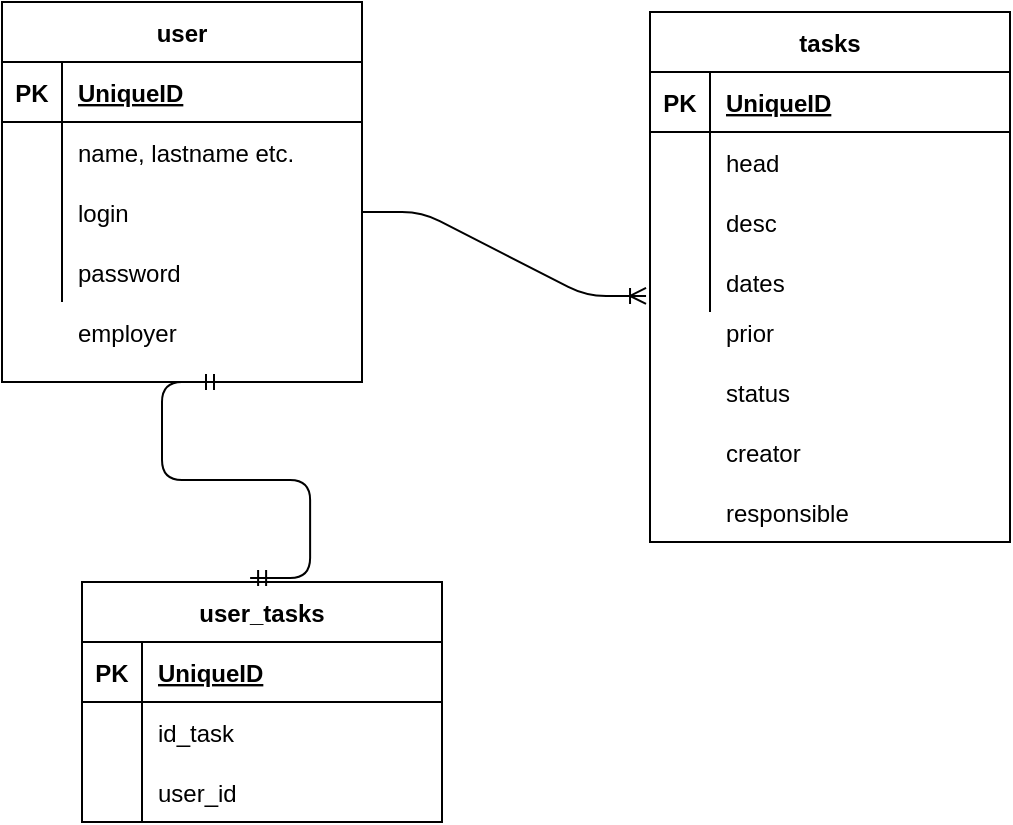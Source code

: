 <mxfile version="14.9.6" type="github">
  <diagram id="9Lovse9u0hvmHdRQPO8t" name="Page-1">
    <mxGraphModel dx="1422" dy="794" grid="1" gridSize="10" guides="1" tooltips="1" connect="1" arrows="1" fold="1" page="1" pageScale="1" pageWidth="827" pageHeight="1169" math="0" shadow="0">
      <root>
        <mxCell id="0" />
        <mxCell id="1" parent="0" />
        <mxCell id="Iy4B4WJV5mHsffkdvs_b-1" value="tasks" style="shape=table;startSize=30;container=1;collapsible=1;childLayout=tableLayout;fixedRows=1;rowLines=0;fontStyle=1;align=center;resizeLast=1;" vertex="1" parent="1">
          <mxGeometry x="414" y="275" width="180" height="265" as="geometry" />
        </mxCell>
        <mxCell id="Iy4B4WJV5mHsffkdvs_b-2" value="" style="shape=partialRectangle;collapsible=0;dropTarget=0;pointerEvents=0;fillColor=none;top=0;left=0;bottom=1;right=0;points=[[0,0.5],[1,0.5]];portConstraint=eastwest;" vertex="1" parent="Iy4B4WJV5mHsffkdvs_b-1">
          <mxGeometry y="30" width="180" height="30" as="geometry" />
        </mxCell>
        <mxCell id="Iy4B4WJV5mHsffkdvs_b-3" value="PK" style="shape=partialRectangle;connectable=0;fillColor=none;top=0;left=0;bottom=0;right=0;fontStyle=1;overflow=hidden;" vertex="1" parent="Iy4B4WJV5mHsffkdvs_b-2">
          <mxGeometry width="30" height="30" as="geometry" />
        </mxCell>
        <mxCell id="Iy4B4WJV5mHsffkdvs_b-4" value="UniqueID" style="shape=partialRectangle;connectable=0;fillColor=none;top=0;left=0;bottom=0;right=0;align=left;spacingLeft=6;fontStyle=5;overflow=hidden;" vertex="1" parent="Iy4B4WJV5mHsffkdvs_b-2">
          <mxGeometry x="30" width="150" height="30" as="geometry" />
        </mxCell>
        <mxCell id="Iy4B4WJV5mHsffkdvs_b-5" value="" style="shape=partialRectangle;collapsible=0;dropTarget=0;pointerEvents=0;fillColor=none;top=0;left=0;bottom=0;right=0;points=[[0,0.5],[1,0.5]];portConstraint=eastwest;" vertex="1" parent="Iy4B4WJV5mHsffkdvs_b-1">
          <mxGeometry y="60" width="180" height="30" as="geometry" />
        </mxCell>
        <mxCell id="Iy4B4WJV5mHsffkdvs_b-6" value="" style="shape=partialRectangle;connectable=0;fillColor=none;top=0;left=0;bottom=0;right=0;editable=1;overflow=hidden;" vertex="1" parent="Iy4B4WJV5mHsffkdvs_b-5">
          <mxGeometry width="30" height="30" as="geometry" />
        </mxCell>
        <mxCell id="Iy4B4WJV5mHsffkdvs_b-7" value="head   " style="shape=partialRectangle;connectable=0;fillColor=none;top=0;left=0;bottom=0;right=0;align=left;spacingLeft=6;overflow=hidden;" vertex="1" parent="Iy4B4WJV5mHsffkdvs_b-5">
          <mxGeometry x="30" width="150" height="30" as="geometry" />
        </mxCell>
        <mxCell id="Iy4B4WJV5mHsffkdvs_b-8" value="" style="shape=partialRectangle;collapsible=0;dropTarget=0;pointerEvents=0;fillColor=none;top=0;left=0;bottom=0;right=0;points=[[0,0.5],[1,0.5]];portConstraint=eastwest;" vertex="1" parent="Iy4B4WJV5mHsffkdvs_b-1">
          <mxGeometry y="90" width="180" height="30" as="geometry" />
        </mxCell>
        <mxCell id="Iy4B4WJV5mHsffkdvs_b-9" value="" style="shape=partialRectangle;connectable=0;fillColor=none;top=0;left=0;bottom=0;right=0;editable=1;overflow=hidden;" vertex="1" parent="Iy4B4WJV5mHsffkdvs_b-8">
          <mxGeometry width="30" height="30" as="geometry" />
        </mxCell>
        <mxCell id="Iy4B4WJV5mHsffkdvs_b-10" value="desc" style="shape=partialRectangle;connectable=0;fillColor=none;top=0;left=0;bottom=0;right=0;align=left;spacingLeft=6;overflow=hidden;" vertex="1" parent="Iy4B4WJV5mHsffkdvs_b-8">
          <mxGeometry x="30" width="150" height="30" as="geometry" />
        </mxCell>
        <mxCell id="Iy4B4WJV5mHsffkdvs_b-11" value="" style="shape=partialRectangle;collapsible=0;dropTarget=0;pointerEvents=0;fillColor=none;top=0;left=0;bottom=0;right=0;points=[[0,0.5],[1,0.5]];portConstraint=eastwest;" vertex="1" parent="Iy4B4WJV5mHsffkdvs_b-1">
          <mxGeometry y="120" width="180" height="30" as="geometry" />
        </mxCell>
        <mxCell id="Iy4B4WJV5mHsffkdvs_b-12" value="" style="shape=partialRectangle;connectable=0;fillColor=none;top=0;left=0;bottom=0;right=0;editable=1;overflow=hidden;" vertex="1" parent="Iy4B4WJV5mHsffkdvs_b-11">
          <mxGeometry width="30" height="30" as="geometry" />
        </mxCell>
        <mxCell id="Iy4B4WJV5mHsffkdvs_b-13" value="dates" style="shape=partialRectangle;connectable=0;fillColor=none;top=0;left=0;bottom=0;right=0;align=left;spacingLeft=6;overflow=hidden;" vertex="1" parent="Iy4B4WJV5mHsffkdvs_b-11">
          <mxGeometry x="30" width="150" height="30" as="geometry" />
        </mxCell>
        <mxCell id="Iy4B4WJV5mHsffkdvs_b-14" value="user" style="shape=table;startSize=30;container=1;collapsible=1;childLayout=tableLayout;fixedRows=1;rowLines=0;fontStyle=1;align=center;resizeLast=1;" vertex="1" parent="1">
          <mxGeometry x="90" y="270" width="180" height="190" as="geometry" />
        </mxCell>
        <mxCell id="Iy4B4WJV5mHsffkdvs_b-15" value="" style="shape=partialRectangle;collapsible=0;dropTarget=0;pointerEvents=0;fillColor=none;top=0;left=0;bottom=1;right=0;points=[[0,0.5],[1,0.5]];portConstraint=eastwest;" vertex="1" parent="Iy4B4WJV5mHsffkdvs_b-14">
          <mxGeometry y="30" width="180" height="30" as="geometry" />
        </mxCell>
        <mxCell id="Iy4B4WJV5mHsffkdvs_b-16" value="PK" style="shape=partialRectangle;connectable=0;fillColor=none;top=0;left=0;bottom=0;right=0;fontStyle=1;overflow=hidden;" vertex="1" parent="Iy4B4WJV5mHsffkdvs_b-15">
          <mxGeometry width="30" height="30" as="geometry" />
        </mxCell>
        <mxCell id="Iy4B4WJV5mHsffkdvs_b-17" value="UniqueID" style="shape=partialRectangle;connectable=0;fillColor=none;top=0;left=0;bottom=0;right=0;align=left;spacingLeft=6;fontStyle=5;overflow=hidden;" vertex="1" parent="Iy4B4WJV5mHsffkdvs_b-15">
          <mxGeometry x="30" width="150" height="30" as="geometry" />
        </mxCell>
        <mxCell id="Iy4B4WJV5mHsffkdvs_b-18" value="" style="shape=partialRectangle;collapsible=0;dropTarget=0;pointerEvents=0;fillColor=none;top=0;left=0;bottom=0;right=0;points=[[0,0.5],[1,0.5]];portConstraint=eastwest;" vertex="1" parent="Iy4B4WJV5mHsffkdvs_b-14">
          <mxGeometry y="60" width="180" height="30" as="geometry" />
        </mxCell>
        <mxCell id="Iy4B4WJV5mHsffkdvs_b-19" value="" style="shape=partialRectangle;connectable=0;fillColor=none;top=0;left=0;bottom=0;right=0;editable=1;overflow=hidden;" vertex="1" parent="Iy4B4WJV5mHsffkdvs_b-18">
          <mxGeometry width="30" height="30" as="geometry" />
        </mxCell>
        <mxCell id="Iy4B4WJV5mHsffkdvs_b-20" value="name, lastname etc." style="shape=partialRectangle;connectable=0;fillColor=none;top=0;left=0;bottom=0;right=0;align=left;spacingLeft=6;overflow=hidden;" vertex="1" parent="Iy4B4WJV5mHsffkdvs_b-18">
          <mxGeometry x="30" width="150" height="30" as="geometry" />
        </mxCell>
        <mxCell id="Iy4B4WJV5mHsffkdvs_b-21" value="" style="shape=partialRectangle;collapsible=0;dropTarget=0;pointerEvents=0;fillColor=none;top=0;left=0;bottom=0;right=0;points=[[0,0.5],[1,0.5]];portConstraint=eastwest;" vertex="1" parent="Iy4B4WJV5mHsffkdvs_b-14">
          <mxGeometry y="90" width="180" height="30" as="geometry" />
        </mxCell>
        <mxCell id="Iy4B4WJV5mHsffkdvs_b-22" value="" style="shape=partialRectangle;connectable=0;fillColor=none;top=0;left=0;bottom=0;right=0;editable=1;overflow=hidden;" vertex="1" parent="Iy4B4WJV5mHsffkdvs_b-21">
          <mxGeometry width="30" height="30" as="geometry" />
        </mxCell>
        <mxCell id="Iy4B4WJV5mHsffkdvs_b-23" value="login" style="shape=partialRectangle;connectable=0;fillColor=none;top=0;left=0;bottom=0;right=0;align=left;spacingLeft=6;overflow=hidden;" vertex="1" parent="Iy4B4WJV5mHsffkdvs_b-21">
          <mxGeometry x="30" width="150" height="30" as="geometry" />
        </mxCell>
        <mxCell id="Iy4B4WJV5mHsffkdvs_b-24" value="" style="shape=partialRectangle;collapsible=0;dropTarget=0;pointerEvents=0;fillColor=none;top=0;left=0;bottom=0;right=0;points=[[0,0.5],[1,0.5]];portConstraint=eastwest;" vertex="1" parent="Iy4B4WJV5mHsffkdvs_b-14">
          <mxGeometry y="120" width="180" height="30" as="geometry" />
        </mxCell>
        <mxCell id="Iy4B4WJV5mHsffkdvs_b-25" value="" style="shape=partialRectangle;connectable=0;fillColor=none;top=0;left=0;bottom=0;right=0;editable=1;overflow=hidden;" vertex="1" parent="Iy4B4WJV5mHsffkdvs_b-24">
          <mxGeometry width="30" height="30" as="geometry" />
        </mxCell>
        <mxCell id="Iy4B4WJV5mHsffkdvs_b-26" value="password" style="shape=partialRectangle;connectable=0;fillColor=none;top=0;left=0;bottom=0;right=0;align=left;spacingLeft=6;overflow=hidden;" vertex="1" parent="Iy4B4WJV5mHsffkdvs_b-24">
          <mxGeometry x="30" width="150" height="30" as="geometry" />
        </mxCell>
        <mxCell id="Iy4B4WJV5mHsffkdvs_b-28" value="employer" style="shape=partialRectangle;connectable=0;fillColor=none;top=0;left=0;bottom=0;right=0;align=left;spacingLeft=6;overflow=hidden;" vertex="1" parent="1">
          <mxGeometry x="120" y="420" width="150" height="30" as="geometry" />
        </mxCell>
        <mxCell id="Iy4B4WJV5mHsffkdvs_b-29" value="prior" style="shape=partialRectangle;connectable=0;fillColor=none;top=0;left=0;bottom=0;right=0;align=left;spacingLeft=6;overflow=hidden;" vertex="1" parent="1">
          <mxGeometry x="444" y="420" width="150" height="30" as="geometry" />
        </mxCell>
        <mxCell id="Iy4B4WJV5mHsffkdvs_b-30" value="creator" style="shape=partialRectangle;connectable=0;fillColor=none;top=0;left=0;bottom=0;right=0;align=left;spacingLeft=6;overflow=hidden;" vertex="1" parent="1">
          <mxGeometry x="444" y="480" width="150" height="30" as="geometry" />
        </mxCell>
        <mxCell id="Iy4B4WJV5mHsffkdvs_b-31" value="status" style="shape=partialRectangle;connectable=0;fillColor=none;top=0;left=0;bottom=0;right=0;align=left;spacingLeft=6;overflow=hidden;" vertex="1" parent="1">
          <mxGeometry x="444" y="450" width="150" height="30" as="geometry" />
        </mxCell>
        <mxCell id="Iy4B4WJV5mHsffkdvs_b-32" value="responsible" style="shape=partialRectangle;connectable=0;fillColor=none;top=0;left=0;bottom=0;right=0;align=left;spacingLeft=6;overflow=hidden;" vertex="1" parent="1">
          <mxGeometry x="444" y="510" width="150" height="30" as="geometry" />
        </mxCell>
        <mxCell id="Iy4B4WJV5mHsffkdvs_b-34" value="" style="edgeStyle=entityRelationEdgeStyle;fontSize=12;html=1;endArrow=ERoneToMany;exitX=1;exitY=0.5;exitDx=0;exitDy=0;entryX=-0.011;entryY=0.733;entryDx=0;entryDy=0;entryPerimeter=0;" edge="1" parent="1" source="Iy4B4WJV5mHsffkdvs_b-21" target="Iy4B4WJV5mHsffkdvs_b-11">
          <mxGeometry width="100" height="100" relative="1" as="geometry">
            <mxPoint x="290" y="450" as="sourcePoint" />
            <mxPoint x="390" y="350" as="targetPoint" />
          </mxGeometry>
        </mxCell>
        <mxCell id="Iy4B4WJV5mHsffkdvs_b-35" value="user_tasks" style="shape=table;startSize=30;container=1;collapsible=1;childLayout=tableLayout;fixedRows=1;rowLines=0;fontStyle=1;align=center;resizeLast=1;" vertex="1" parent="1">
          <mxGeometry x="130" y="560" width="180" height="120" as="geometry" />
        </mxCell>
        <mxCell id="Iy4B4WJV5mHsffkdvs_b-36" value="" style="shape=partialRectangle;collapsible=0;dropTarget=0;pointerEvents=0;fillColor=none;top=0;left=0;bottom=1;right=0;points=[[0,0.5],[1,0.5]];portConstraint=eastwest;" vertex="1" parent="Iy4B4WJV5mHsffkdvs_b-35">
          <mxGeometry y="30" width="180" height="30" as="geometry" />
        </mxCell>
        <mxCell id="Iy4B4WJV5mHsffkdvs_b-37" value="PK" style="shape=partialRectangle;connectable=0;fillColor=none;top=0;left=0;bottom=0;right=0;fontStyle=1;overflow=hidden;" vertex="1" parent="Iy4B4WJV5mHsffkdvs_b-36">
          <mxGeometry width="30" height="30" as="geometry" />
        </mxCell>
        <mxCell id="Iy4B4WJV5mHsffkdvs_b-38" value="UniqueID" style="shape=partialRectangle;connectable=0;fillColor=none;top=0;left=0;bottom=0;right=0;align=left;spacingLeft=6;fontStyle=5;overflow=hidden;" vertex="1" parent="Iy4B4WJV5mHsffkdvs_b-36">
          <mxGeometry x="30" width="150" height="30" as="geometry" />
        </mxCell>
        <mxCell id="Iy4B4WJV5mHsffkdvs_b-39" value="" style="shape=partialRectangle;collapsible=0;dropTarget=0;pointerEvents=0;fillColor=none;top=0;left=0;bottom=0;right=0;points=[[0,0.5],[1,0.5]];portConstraint=eastwest;" vertex="1" parent="Iy4B4WJV5mHsffkdvs_b-35">
          <mxGeometry y="60" width="180" height="30" as="geometry" />
        </mxCell>
        <mxCell id="Iy4B4WJV5mHsffkdvs_b-40" value="" style="shape=partialRectangle;connectable=0;fillColor=none;top=0;left=0;bottom=0;right=0;editable=1;overflow=hidden;" vertex="1" parent="Iy4B4WJV5mHsffkdvs_b-39">
          <mxGeometry width="30" height="30" as="geometry" />
        </mxCell>
        <mxCell id="Iy4B4WJV5mHsffkdvs_b-41" value="id_task" style="shape=partialRectangle;connectable=0;fillColor=none;top=0;left=0;bottom=0;right=0;align=left;spacingLeft=6;overflow=hidden;" vertex="1" parent="Iy4B4WJV5mHsffkdvs_b-39">
          <mxGeometry x="30" width="150" height="30" as="geometry" />
        </mxCell>
        <mxCell id="Iy4B4WJV5mHsffkdvs_b-42" value="" style="shape=partialRectangle;collapsible=0;dropTarget=0;pointerEvents=0;fillColor=none;top=0;left=0;bottom=0;right=0;points=[[0,0.5],[1,0.5]];portConstraint=eastwest;" vertex="1" parent="Iy4B4WJV5mHsffkdvs_b-35">
          <mxGeometry y="90" width="180" height="30" as="geometry" />
        </mxCell>
        <mxCell id="Iy4B4WJV5mHsffkdvs_b-43" value="" style="shape=partialRectangle;connectable=0;fillColor=none;top=0;left=0;bottom=0;right=0;editable=1;overflow=hidden;" vertex="1" parent="Iy4B4WJV5mHsffkdvs_b-42">
          <mxGeometry width="30" height="30" as="geometry" />
        </mxCell>
        <mxCell id="Iy4B4WJV5mHsffkdvs_b-44" value="user_id" style="shape=partialRectangle;connectable=0;fillColor=none;top=0;left=0;bottom=0;right=0;align=left;spacingLeft=6;overflow=hidden;" vertex="1" parent="Iy4B4WJV5mHsffkdvs_b-42">
          <mxGeometry x="30" width="150" height="30" as="geometry" />
        </mxCell>
        <mxCell id="Iy4B4WJV5mHsffkdvs_b-48" value="" style="edgeStyle=entityRelationEdgeStyle;fontSize=12;html=1;endArrow=ERmandOne;startArrow=ERmandOne;exitX=0.467;exitY=-0.017;exitDx=0;exitDy=0;exitPerimeter=0;" edge="1" parent="1" source="Iy4B4WJV5mHsffkdvs_b-35">
          <mxGeometry width="100" height="100" relative="1" as="geometry">
            <mxPoint x="260" y="510" as="sourcePoint" />
            <mxPoint x="200" y="460" as="targetPoint" />
          </mxGeometry>
        </mxCell>
      </root>
    </mxGraphModel>
  </diagram>
</mxfile>

